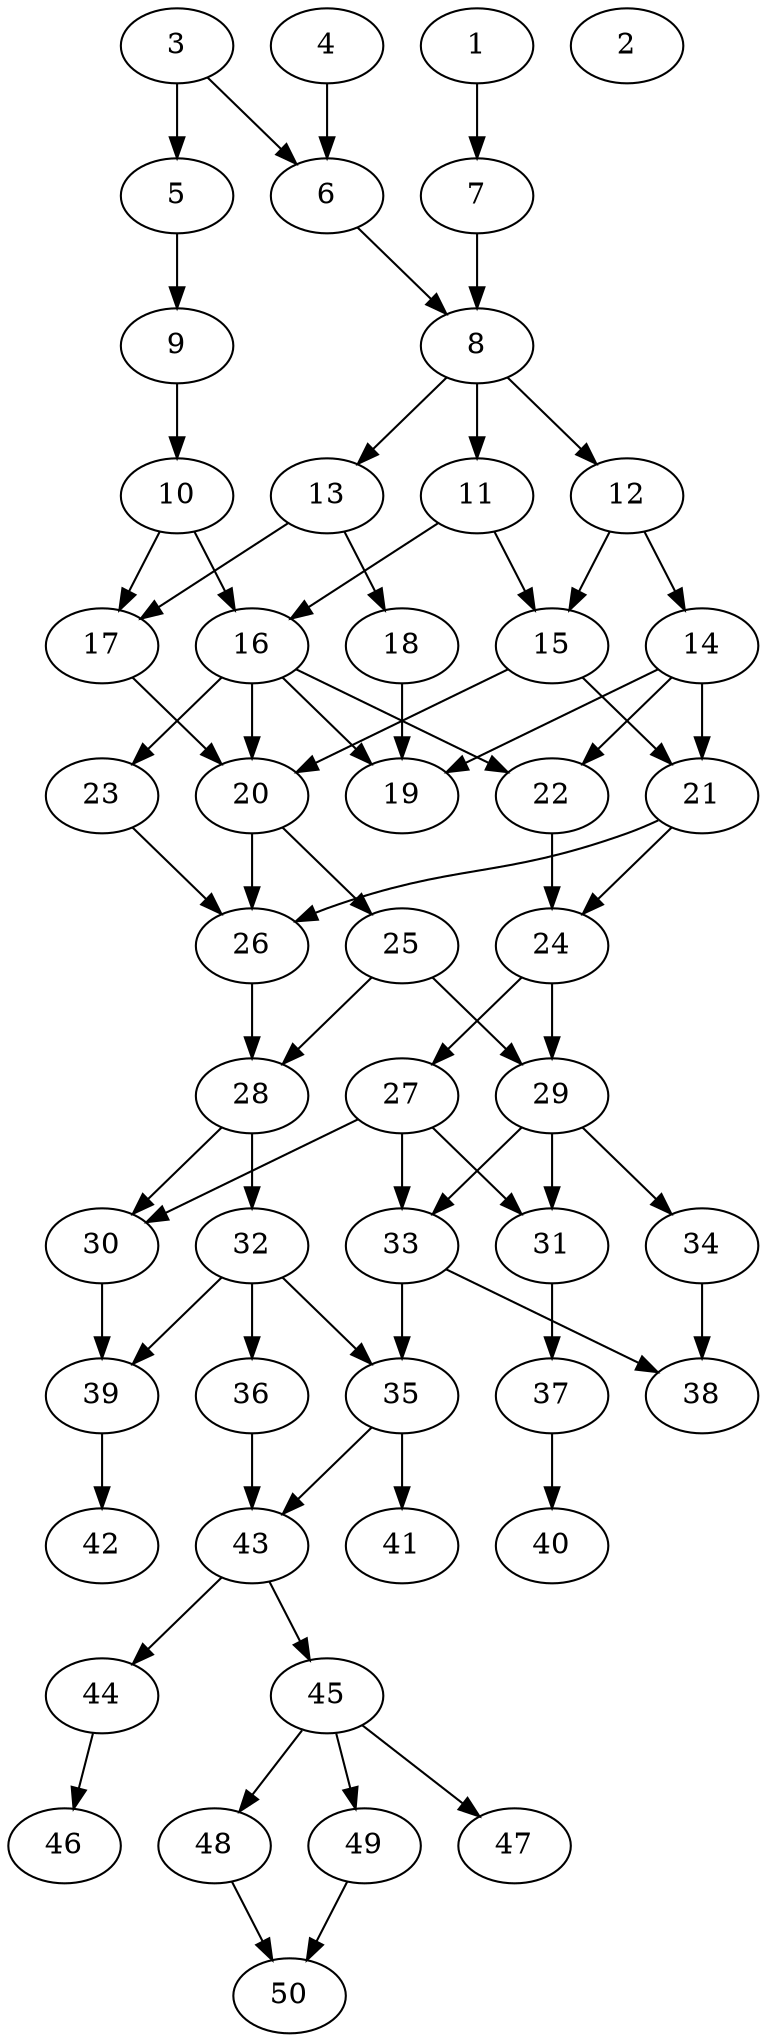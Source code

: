 // DAG automatically generated by daggen at Tue Aug  6 16:32:29 2019
// ./daggen --dot -n 50 --ccr 0.5 --fat 0.4 --regular 0.5 --density 0.5 --mindata 5242880 --maxdata 52428800 
digraph G {
  1 [size="61861888", alpha="0.12", expect_size="30930944"] 
  1 -> 7 [size ="30930944"]
  2 [size="23431168", alpha="0.06", expect_size="11715584"] 
  3 [size="19009536", alpha="0.18", expect_size="9504768"] 
  3 -> 5 [size ="9504768"]
  3 -> 6 [size ="9504768"]
  4 [size="73775104", alpha="0.19", expect_size="36887552"] 
  4 -> 6 [size ="36887552"]
  5 [size="83767296", alpha="0.14", expect_size="41883648"] 
  5 -> 9 [size ="41883648"]
  6 [size="81434624", alpha="0.07", expect_size="40717312"] 
  6 -> 8 [size ="40717312"]
  7 [size="34238464", alpha="0.19", expect_size="17119232"] 
  7 -> 8 [size ="17119232"]
  8 [size="12302336", alpha="0.07", expect_size="6151168"] 
  8 -> 11 [size ="6151168"]
  8 -> 12 [size ="6151168"]
  8 -> 13 [size ="6151168"]
  9 [size="59066368", alpha="0.06", expect_size="29533184"] 
  9 -> 10 [size ="29533184"]
  10 [size="25028608", alpha="0.19", expect_size="12514304"] 
  10 -> 16 [size ="12514304"]
  10 -> 17 [size ="12514304"]
  11 [size="51136512", alpha="0.12", expect_size="25568256"] 
  11 -> 15 [size ="25568256"]
  11 -> 16 [size ="25568256"]
  12 [size="11223040", alpha="0.15", expect_size="5611520"] 
  12 -> 14 [size ="5611520"]
  12 -> 15 [size ="5611520"]
  13 [size="38213632", alpha="0.12", expect_size="19106816"] 
  13 -> 17 [size ="19106816"]
  13 -> 18 [size ="19106816"]
  14 [size="29896704", alpha="0.10", expect_size="14948352"] 
  14 -> 19 [size ="14948352"]
  14 -> 21 [size ="14948352"]
  14 -> 22 [size ="14948352"]
  15 [size="25712640", alpha="0.04", expect_size="12856320"] 
  15 -> 20 [size ="12856320"]
  15 -> 21 [size ="12856320"]
  16 [size="89559040", alpha="0.08", expect_size="44779520"] 
  16 -> 19 [size ="44779520"]
  16 -> 20 [size ="44779520"]
  16 -> 22 [size ="44779520"]
  16 -> 23 [size ="44779520"]
  17 [size="29278208", alpha="0.14", expect_size="14639104"] 
  17 -> 20 [size ="14639104"]
  18 [size="25833472", alpha="0.17", expect_size="12916736"] 
  18 -> 19 [size ="12916736"]
  19 [size="59426816", alpha="0.16", expect_size="29713408"] 
  20 [size="87140352", alpha="0.17", expect_size="43570176"] 
  20 -> 25 [size ="43570176"]
  20 -> 26 [size ="43570176"]
  21 [size="83881984", alpha="0.09", expect_size="41940992"] 
  21 -> 24 [size ="41940992"]
  21 -> 26 [size ="41940992"]
  22 [size="45570048", alpha="0.04", expect_size="22785024"] 
  22 -> 24 [size ="22785024"]
  23 [size="20414464", alpha="0.20", expect_size="10207232"] 
  23 -> 26 [size ="10207232"]
  24 [size="77385728", alpha="0.10", expect_size="38692864"] 
  24 -> 27 [size ="38692864"]
  24 -> 29 [size ="38692864"]
  25 [size="29046784", alpha="0.15", expect_size="14523392"] 
  25 -> 28 [size ="14523392"]
  25 -> 29 [size ="14523392"]
  26 [size="47409152", alpha="0.15", expect_size="23704576"] 
  26 -> 28 [size ="23704576"]
  27 [size="83677184", alpha="0.01", expect_size="41838592"] 
  27 -> 30 [size ="41838592"]
  27 -> 31 [size ="41838592"]
  27 -> 33 [size ="41838592"]
  28 [size="55068672", alpha="0.06", expect_size="27534336"] 
  28 -> 30 [size ="27534336"]
  28 -> 32 [size ="27534336"]
  29 [size="41390080", alpha="0.02", expect_size="20695040"] 
  29 -> 31 [size ="20695040"]
  29 -> 33 [size ="20695040"]
  29 -> 34 [size ="20695040"]
  30 [size="24811520", alpha="0.01", expect_size="12405760"] 
  30 -> 39 [size ="12405760"]
  31 [size="12412928", alpha="0.09", expect_size="6206464"] 
  31 -> 37 [size ="6206464"]
  32 [size="55568384", alpha="0.17", expect_size="27784192"] 
  32 -> 35 [size ="27784192"]
  32 -> 36 [size ="27784192"]
  32 -> 39 [size ="27784192"]
  33 [size="72851456", alpha="0.11", expect_size="36425728"] 
  33 -> 35 [size ="36425728"]
  33 -> 38 [size ="36425728"]
  34 [size="72787968", alpha="0.09", expect_size="36393984"] 
  34 -> 38 [size ="36393984"]
  35 [size="24299520", alpha="0.10", expect_size="12149760"] 
  35 -> 41 [size ="12149760"]
  35 -> 43 [size ="12149760"]
  36 [size="95035392", alpha="0.08", expect_size="47517696"] 
  36 -> 43 [size ="47517696"]
  37 [size="72833024", alpha="0.09", expect_size="36416512"] 
  37 -> 40 [size ="36416512"]
  38 [size="75814912", alpha="0.15", expect_size="37907456"] 
  39 [size="11427840", alpha="0.10", expect_size="5713920"] 
  39 -> 42 [size ="5713920"]
  40 [size="22626304", alpha="0.02", expect_size="11313152"] 
  41 [size="29581312", alpha="0.09", expect_size="14790656"] 
  42 [size="72945664", alpha="0.04", expect_size="36472832"] 
  43 [size="59082752", alpha="0.00", expect_size="29541376"] 
  43 -> 44 [size ="29541376"]
  43 -> 45 [size ="29541376"]
  44 [size="15724544", alpha="0.11", expect_size="7862272"] 
  44 -> 46 [size ="7862272"]
  45 [size="56653824", alpha="0.06", expect_size="28326912"] 
  45 -> 47 [size ="28326912"]
  45 -> 48 [size ="28326912"]
  45 -> 49 [size ="28326912"]
  46 [size="102729728", alpha="0.09", expect_size="51364864"] 
  47 [size="44279808", alpha="0.07", expect_size="22139904"] 
  48 [size="88842240", alpha="0.15", expect_size="44421120"] 
  48 -> 50 [size ="44421120"]
  49 [size="63023104", alpha="0.09", expect_size="31511552"] 
  49 -> 50 [size ="31511552"]
  50 [size="15761408", alpha="0.07", expect_size="7880704"] 
}
